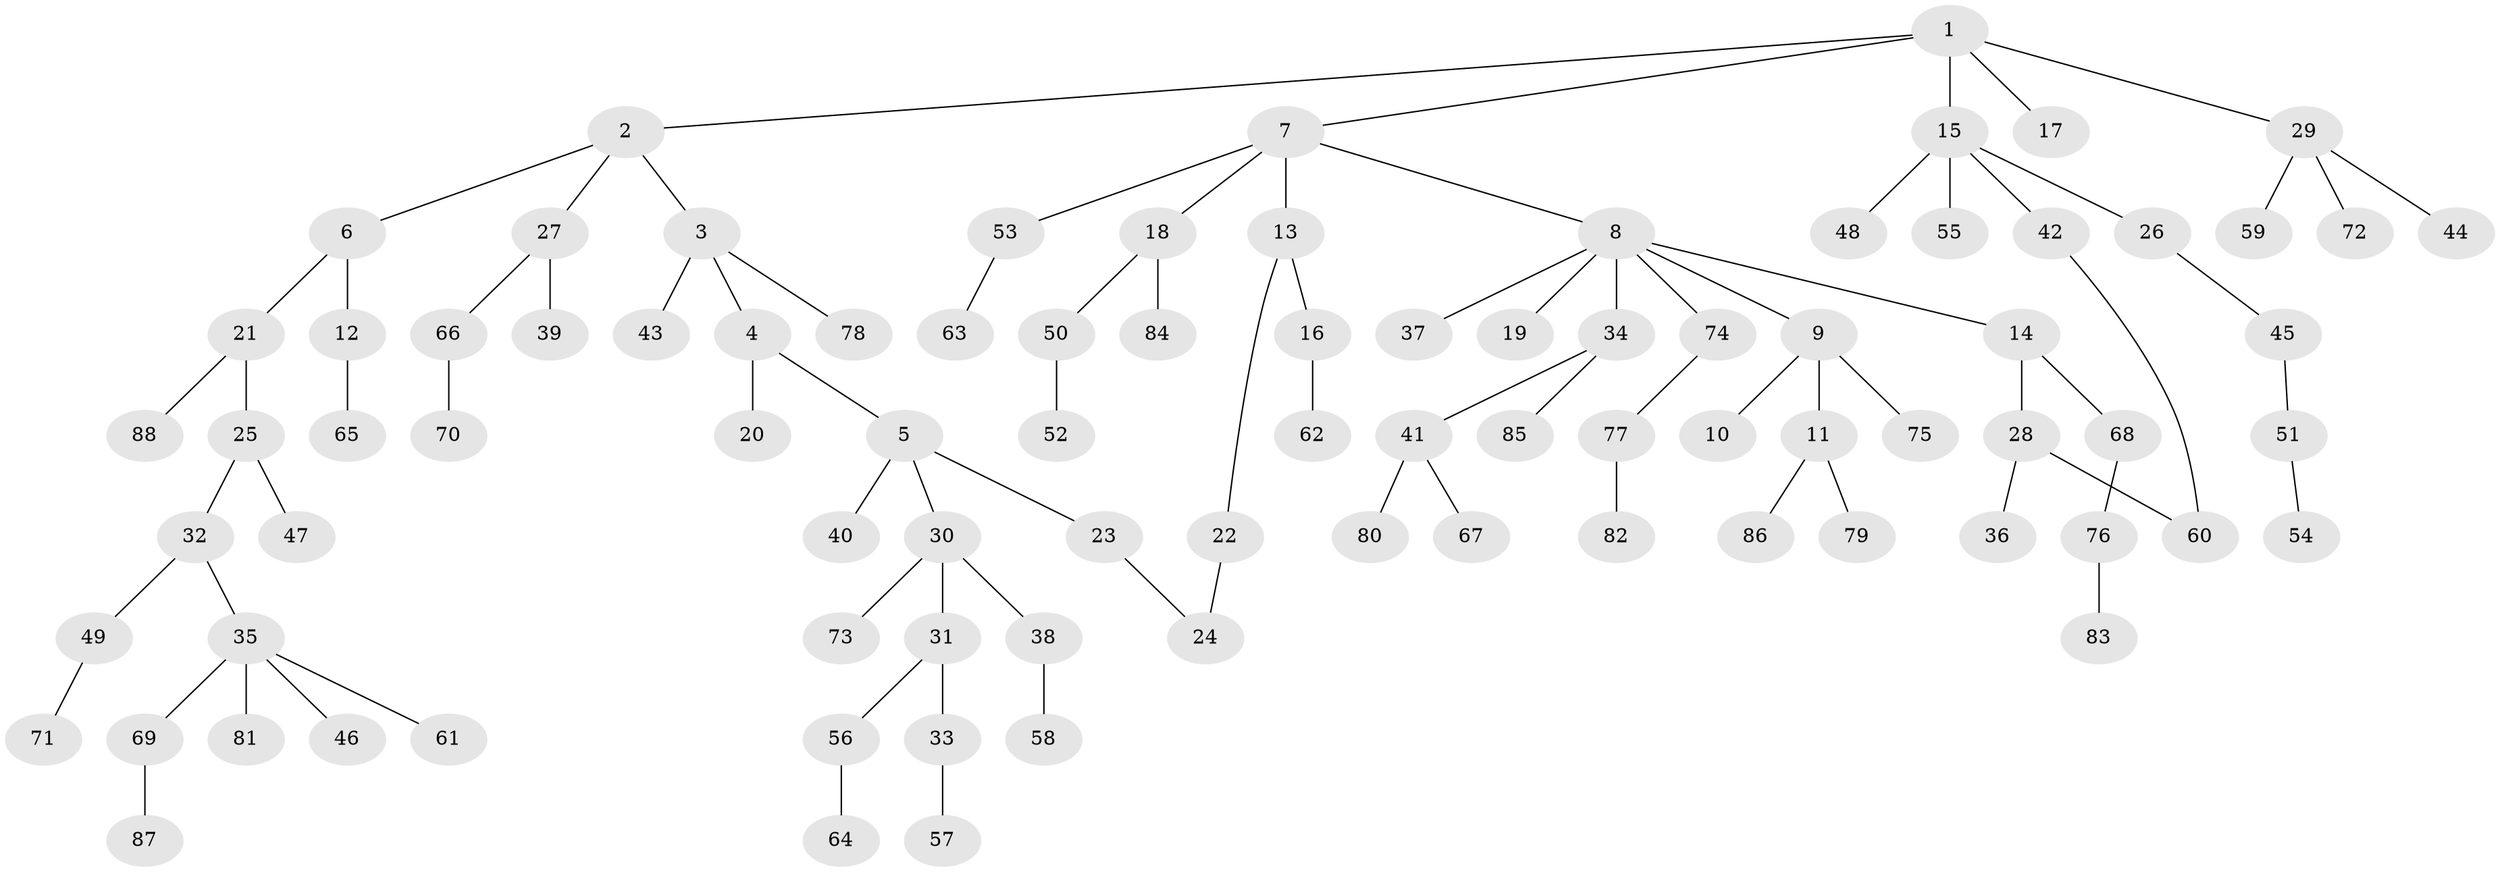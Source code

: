 // coarse degree distribution, {8: 0.017241379310344827, 4: 0.05172413793103448, 3: 0.1724137931034483, 2: 0.1724137931034483, 6: 0.034482758620689655, 5: 0.017241379310344827, 1: 0.5344827586206896}
// Generated by graph-tools (version 1.1) at 2025/51/02/27/25 19:51:39]
// undirected, 88 vertices, 89 edges
graph export_dot {
graph [start="1"]
  node [color=gray90,style=filled];
  1;
  2;
  3;
  4;
  5;
  6;
  7;
  8;
  9;
  10;
  11;
  12;
  13;
  14;
  15;
  16;
  17;
  18;
  19;
  20;
  21;
  22;
  23;
  24;
  25;
  26;
  27;
  28;
  29;
  30;
  31;
  32;
  33;
  34;
  35;
  36;
  37;
  38;
  39;
  40;
  41;
  42;
  43;
  44;
  45;
  46;
  47;
  48;
  49;
  50;
  51;
  52;
  53;
  54;
  55;
  56;
  57;
  58;
  59;
  60;
  61;
  62;
  63;
  64;
  65;
  66;
  67;
  68;
  69;
  70;
  71;
  72;
  73;
  74;
  75;
  76;
  77;
  78;
  79;
  80;
  81;
  82;
  83;
  84;
  85;
  86;
  87;
  88;
  1 -- 2;
  1 -- 7;
  1 -- 15;
  1 -- 17;
  1 -- 29;
  2 -- 3;
  2 -- 6;
  2 -- 27;
  3 -- 4;
  3 -- 43;
  3 -- 78;
  4 -- 5;
  4 -- 20;
  5 -- 23;
  5 -- 30;
  5 -- 40;
  6 -- 12;
  6 -- 21;
  7 -- 8;
  7 -- 13;
  7 -- 18;
  7 -- 53;
  8 -- 9;
  8 -- 14;
  8 -- 19;
  8 -- 34;
  8 -- 37;
  8 -- 74;
  9 -- 10;
  9 -- 11;
  9 -- 75;
  11 -- 79;
  11 -- 86;
  12 -- 65;
  13 -- 16;
  13 -- 22;
  14 -- 28;
  14 -- 68;
  15 -- 26;
  15 -- 42;
  15 -- 48;
  15 -- 55;
  16 -- 62;
  18 -- 50;
  18 -- 84;
  21 -- 25;
  21 -- 88;
  22 -- 24;
  23 -- 24;
  25 -- 32;
  25 -- 47;
  26 -- 45;
  27 -- 39;
  27 -- 66;
  28 -- 36;
  28 -- 60;
  29 -- 44;
  29 -- 59;
  29 -- 72;
  30 -- 31;
  30 -- 38;
  30 -- 73;
  31 -- 33;
  31 -- 56;
  32 -- 35;
  32 -- 49;
  33 -- 57;
  34 -- 41;
  34 -- 85;
  35 -- 46;
  35 -- 61;
  35 -- 69;
  35 -- 81;
  38 -- 58;
  41 -- 67;
  41 -- 80;
  42 -- 60;
  45 -- 51;
  49 -- 71;
  50 -- 52;
  51 -- 54;
  53 -- 63;
  56 -- 64;
  66 -- 70;
  68 -- 76;
  69 -- 87;
  74 -- 77;
  76 -- 83;
  77 -- 82;
}
